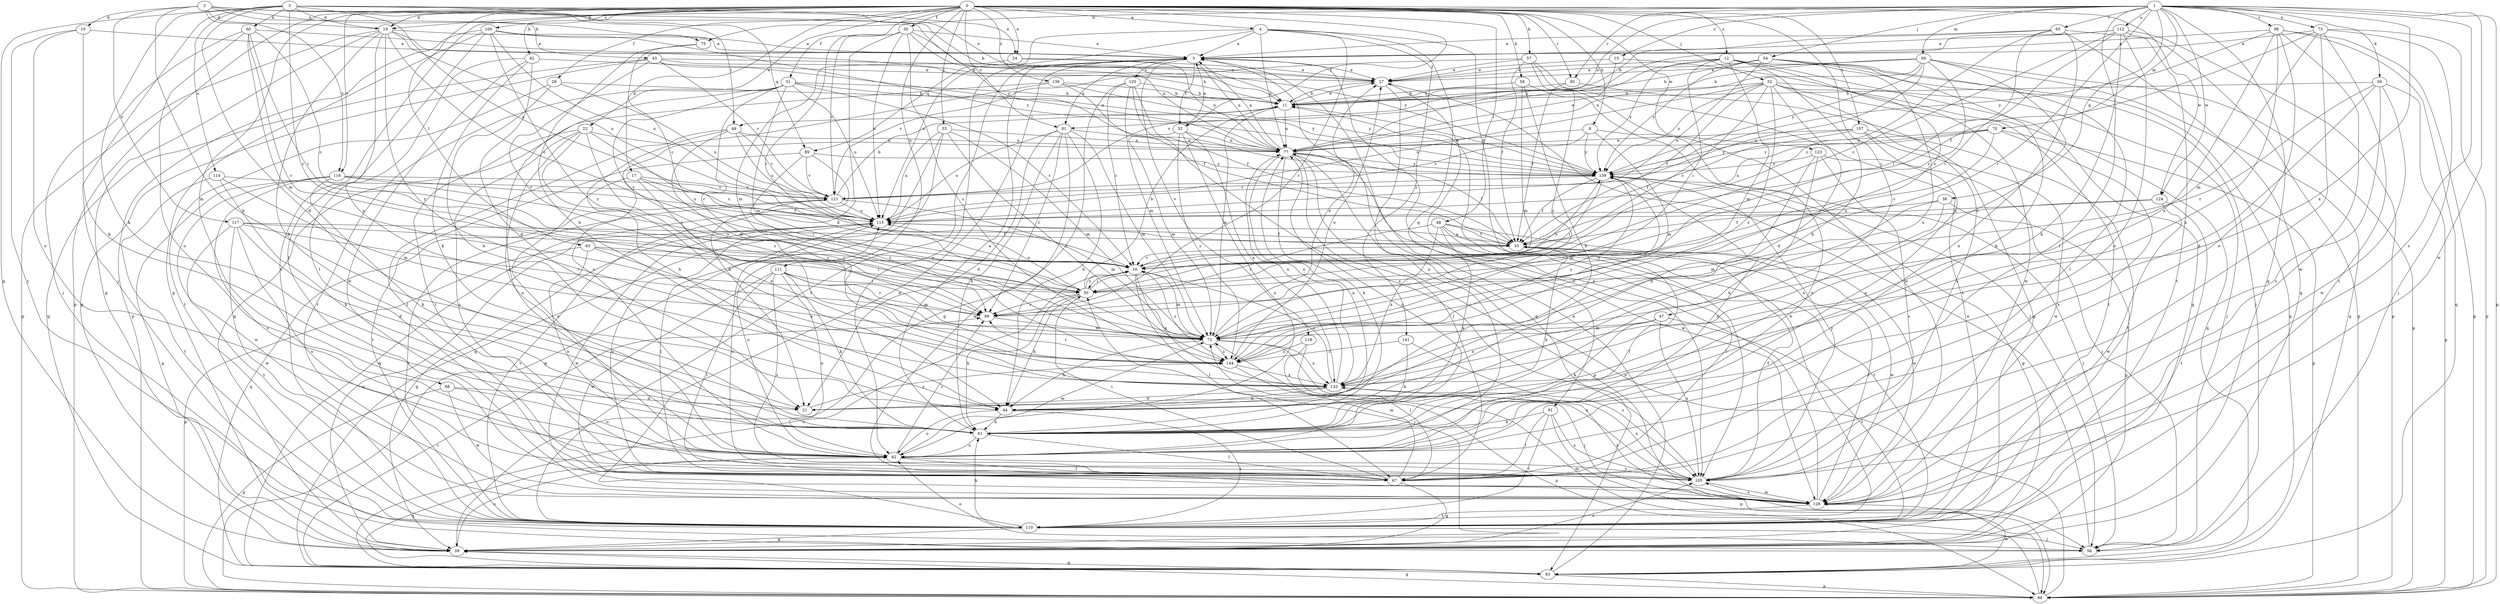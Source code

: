 strict digraph  {
0;
1;
2;
3;
4;
5;
8;
10;
11;
12;
15;
16;
17;
19;
21;
22;
24;
27;
29;
30;
31;
32;
33;
38;
39;
42;
43;
44;
47;
48;
49;
50;
52;
53;
54;
56;
57;
58;
59;
60;
61;
63;
65;
67;
68;
69;
70;
72;
73;
75;
77;
81;
82;
88;
89;
91;
93;
95;
98;
99;
100;
105;
107;
110;
111;
112;
114;
115;
116;
117;
118;
120;
121;
123;
124;
128;
133;
138;
139;
141;
144;
0 -> 4  [label=a];
0 -> 8  [label=b];
0 -> 12  [label=c];
0 -> 17  [label=d];
0 -> 19  [label=d];
0 -> 22  [label=e];
0 -> 24  [label=e];
0 -> 29  [label=f];
0 -> 30  [label=f];
0 -> 31  [label=f];
0 -> 32  [label=f];
0 -> 42  [label=h];
0 -> 47  [label=i];
0 -> 48  [label=i];
0 -> 52  [label=j];
0 -> 53  [label=j];
0 -> 57  [label=k];
0 -> 58  [label=k];
0 -> 63  [label=l];
0 -> 68  [label=m];
0 -> 81  [label=o];
0 -> 88  [label=p];
0 -> 95  [label=r];
0 -> 100  [label=s];
0 -> 107  [label=t];
0 -> 110  [label=t];
0 -> 111  [label=u];
0 -> 116  [label=v];
0 -> 123  [label=w];
0 -> 124  [label=w];
0 -> 138  [label=y];
1 -> 15  [label=c];
1 -> 19  [label=d];
1 -> 38  [label=g];
1 -> 39  [label=g];
1 -> 54  [label=j];
1 -> 59  [label=k];
1 -> 65  [label=l];
1 -> 67  [label=l];
1 -> 69  [label=m];
1 -> 70  [label=m];
1 -> 73  [label=n];
1 -> 75  [label=n];
1 -> 81  [label=o];
1 -> 88  [label=p];
1 -> 95  [label=r];
1 -> 98  [label=r];
1 -> 99  [label=r];
1 -> 105  [label=s];
1 -> 112  [label=u];
1 -> 124  [label=w];
1 -> 128  [label=w];
1 -> 133  [label=x];
2 -> 10  [label=b];
2 -> 11  [label=b];
2 -> 19  [label=d];
2 -> 43  [label=h];
2 -> 44  [label=h];
2 -> 49  [label=i];
2 -> 75  [label=n];
2 -> 116  [label=v];
2 -> 117  [label=v];
2 -> 139  [label=y];
3 -> 19  [label=d];
3 -> 21  [label=d];
3 -> 24  [label=e];
3 -> 27  [label=e];
3 -> 39  [label=g];
3 -> 56  [label=j];
3 -> 60  [label=k];
3 -> 61  [label=k];
3 -> 89  [label=q];
3 -> 99  [label=r];
3 -> 114  [label=u];
3 -> 115  [label=u];
4 -> 5  [label=a];
4 -> 77  [label=n];
4 -> 89  [label=q];
4 -> 91  [label=q];
4 -> 99  [label=r];
4 -> 105  [label=s];
4 -> 115  [label=u];
4 -> 141  [label=z];
5 -> 27  [label=e];
5 -> 32  [label=f];
5 -> 77  [label=n];
5 -> 81  [label=o];
5 -> 82  [label=o];
5 -> 93  [label=q];
5 -> 110  [label=t];
5 -> 118  [label=v];
5 -> 120  [label=v];
8 -> 72  [label=m];
8 -> 77  [label=n];
8 -> 82  [label=o];
8 -> 121  [label=v];
8 -> 139  [label=y];
10 -> 5  [label=a];
10 -> 61  [label=k];
10 -> 82  [label=o];
10 -> 110  [label=t];
11 -> 27  [label=e];
11 -> 49  [label=i];
11 -> 72  [label=m];
11 -> 77  [label=n];
12 -> 27  [label=e];
12 -> 39  [label=g];
12 -> 44  [label=h];
12 -> 50  [label=i];
12 -> 56  [label=j];
12 -> 72  [label=m];
12 -> 93  [label=q];
12 -> 121  [label=v];
12 -> 128  [label=w];
12 -> 139  [label=y];
15 -> 16  [label=c];
15 -> 27  [label=e];
15 -> 77  [label=n];
16 -> 50  [label=i];
16 -> 67  [label=l];
16 -> 72  [label=m];
16 -> 133  [label=x];
16 -> 144  [label=z];
17 -> 33  [label=f];
17 -> 50  [label=i];
17 -> 82  [label=o];
17 -> 121  [label=v];
17 -> 133  [label=x];
19 -> 5  [label=a];
19 -> 11  [label=b];
19 -> 16  [label=c];
19 -> 39  [label=g];
19 -> 61  [label=k];
19 -> 88  [label=p];
19 -> 115  [label=u];
19 -> 133  [label=x];
19 -> 144  [label=z];
21 -> 144  [label=z];
22 -> 16  [label=c];
22 -> 44  [label=h];
22 -> 67  [label=l];
22 -> 77  [label=n];
22 -> 82  [label=o];
22 -> 105  [label=s];
22 -> 144  [label=z];
24 -> 27  [label=e];
24 -> 72  [label=m];
24 -> 77  [label=n];
27 -> 11  [label=b];
27 -> 82  [label=o];
27 -> 105  [label=s];
29 -> 11  [label=b];
29 -> 44  [label=h];
29 -> 110  [label=t];
29 -> 115  [label=u];
30 -> 5  [label=a];
30 -> 21  [label=d];
30 -> 50  [label=i];
30 -> 77  [label=n];
30 -> 115  [label=u];
30 -> 121  [label=v];
30 -> 139  [label=y];
30 -> 144  [label=z];
31 -> 11  [label=b];
31 -> 16  [label=c];
31 -> 72  [label=m];
31 -> 82  [label=o];
31 -> 99  [label=r];
31 -> 110  [label=t];
31 -> 115  [label=u];
31 -> 133  [label=x];
31 -> 139  [label=y];
32 -> 5  [label=a];
32 -> 72  [label=m];
32 -> 77  [label=n];
32 -> 82  [label=o];
32 -> 133  [label=x];
32 -> 144  [label=z];
33 -> 16  [label=c];
33 -> 61  [label=k];
33 -> 115  [label=u];
33 -> 128  [label=w];
38 -> 39  [label=g];
38 -> 72  [label=m];
38 -> 115  [label=u];
38 -> 133  [label=x];
39 -> 50  [label=i];
39 -> 82  [label=o];
39 -> 93  [label=q];
39 -> 105  [label=s];
39 -> 115  [label=u];
42 -> 21  [label=d];
42 -> 27  [label=e];
42 -> 61  [label=k];
42 -> 67  [label=l];
42 -> 128  [label=w];
43 -> 11  [label=b];
43 -> 27  [label=e];
43 -> 39  [label=g];
43 -> 77  [label=n];
43 -> 93  [label=q];
43 -> 99  [label=r];
43 -> 121  [label=v];
44 -> 61  [label=k];
44 -> 82  [label=o];
44 -> 110  [label=t];
47 -> 61  [label=k];
47 -> 72  [label=m];
47 -> 105  [label=s];
47 -> 110  [label=t];
47 -> 133  [label=x];
48 -> 33  [label=f];
48 -> 61  [label=k];
48 -> 67  [label=l];
48 -> 99  [label=r];
48 -> 110  [label=t];
48 -> 128  [label=w];
48 -> 133  [label=x];
49 -> 44  [label=h];
49 -> 67  [label=l];
49 -> 72  [label=m];
49 -> 77  [label=n];
49 -> 115  [label=u];
49 -> 121  [label=v];
50 -> 11  [label=b];
50 -> 16  [label=c];
50 -> 44  [label=h];
50 -> 61  [label=k];
50 -> 99  [label=r];
50 -> 115  [label=u];
50 -> 139  [label=y];
52 -> 11  [label=b];
52 -> 16  [label=c];
52 -> 21  [label=d];
52 -> 33  [label=f];
52 -> 56  [label=j];
52 -> 93  [label=q];
52 -> 105  [label=s];
52 -> 110  [label=t];
52 -> 115  [label=u];
52 -> 139  [label=y];
52 -> 144  [label=z];
53 -> 72  [label=m];
53 -> 77  [label=n];
53 -> 88  [label=p];
53 -> 93  [label=q];
53 -> 115  [label=u];
53 -> 144  [label=z];
54 -> 11  [label=b];
54 -> 27  [label=e];
54 -> 61  [label=k];
54 -> 67  [label=l];
54 -> 115  [label=u];
54 -> 133  [label=x];
54 -> 139  [label=y];
56 -> 27  [label=e];
56 -> 82  [label=o];
57 -> 27  [label=e];
57 -> 33  [label=f];
57 -> 110  [label=t];
57 -> 121  [label=v];
57 -> 128  [label=w];
57 -> 144  [label=z];
58 -> 11  [label=b];
58 -> 44  [label=h];
58 -> 56  [label=j];
58 -> 72  [label=m];
59 -> 11  [label=b];
59 -> 21  [label=d];
59 -> 88  [label=p];
59 -> 99  [label=r];
59 -> 105  [label=s];
59 -> 128  [label=w];
60 -> 5  [label=a];
60 -> 16  [label=c];
60 -> 50  [label=i];
60 -> 56  [label=j];
60 -> 72  [label=m];
60 -> 82  [label=o];
60 -> 99  [label=r];
61 -> 5  [label=a];
61 -> 67  [label=l];
61 -> 77  [label=n];
61 -> 82  [label=o];
63 -> 16  [label=c];
63 -> 50  [label=i];
63 -> 82  [label=o];
63 -> 88  [label=p];
63 -> 133  [label=x];
65 -> 5  [label=a];
65 -> 11  [label=b];
65 -> 16  [label=c];
65 -> 39  [label=g];
65 -> 50  [label=i];
65 -> 82  [label=o];
65 -> 88  [label=p];
67 -> 39  [label=g];
67 -> 50  [label=i];
67 -> 72  [label=m];
67 -> 115  [label=u];
68 -> 21  [label=d];
68 -> 82  [label=o];
68 -> 88  [label=p];
68 -> 128  [label=w];
69 -> 11  [label=b];
69 -> 16  [label=c];
69 -> 27  [label=e];
69 -> 77  [label=n];
69 -> 88  [label=p];
69 -> 93  [label=q];
69 -> 115  [label=u];
69 -> 139  [label=y];
69 -> 144  [label=z];
70 -> 16  [label=c];
70 -> 77  [label=n];
70 -> 88  [label=p];
70 -> 105  [label=s];
70 -> 115  [label=u];
70 -> 139  [label=y];
72 -> 27  [label=e];
72 -> 44  [label=h];
72 -> 105  [label=s];
72 -> 133  [label=x];
72 -> 144  [label=z];
73 -> 5  [label=a];
73 -> 33  [label=f];
73 -> 56  [label=j];
73 -> 67  [label=l];
73 -> 72  [label=m];
73 -> 88  [label=p];
73 -> 110  [label=t];
75 -> 16  [label=c];
75 -> 44  [label=h];
77 -> 5  [label=a];
77 -> 33  [label=f];
77 -> 61  [label=k];
77 -> 67  [label=l];
77 -> 88  [label=p];
77 -> 128  [label=w];
77 -> 133  [label=x];
77 -> 139  [label=y];
81 -> 21  [label=d];
81 -> 44  [label=h];
81 -> 61  [label=k];
81 -> 72  [label=m];
81 -> 77  [label=n];
81 -> 99  [label=r];
81 -> 115  [label=u];
81 -> 128  [label=w];
82 -> 33  [label=f];
82 -> 67  [label=l];
82 -> 72  [label=m];
82 -> 77  [label=n];
82 -> 93  [label=q];
82 -> 99  [label=r];
82 -> 105  [label=s];
82 -> 115  [label=u];
82 -> 139  [label=y];
88 -> 39  [label=g];
88 -> 72  [label=m];
88 -> 77  [label=n];
89 -> 93  [label=q];
89 -> 110  [label=t];
89 -> 121  [label=v];
89 -> 139  [label=y];
89 -> 144  [label=z];
91 -> 61  [label=k];
91 -> 67  [label=l];
91 -> 88  [label=p];
91 -> 105  [label=s];
91 -> 110  [label=t];
93 -> 5  [label=a];
93 -> 16  [label=c];
93 -> 88  [label=p];
93 -> 99  [label=r];
93 -> 128  [label=w];
95 -> 11  [label=b];
95 -> 33  [label=f];
95 -> 39  [label=g];
98 -> 5  [label=a];
98 -> 44  [label=h];
98 -> 82  [label=o];
98 -> 88  [label=p];
98 -> 93  [label=q];
98 -> 128  [label=w];
98 -> 133  [label=x];
98 -> 139  [label=y];
99 -> 72  [label=m];
100 -> 5  [label=a];
100 -> 39  [label=g];
100 -> 67  [label=l];
100 -> 88  [label=p];
100 -> 115  [label=u];
100 -> 139  [label=y];
100 -> 144  [label=z];
105 -> 33  [label=f];
105 -> 115  [label=u];
105 -> 128  [label=w];
105 -> 133  [label=x];
105 -> 139  [label=y];
107 -> 33  [label=f];
107 -> 77  [label=n];
107 -> 82  [label=o];
107 -> 110  [label=t];
107 -> 128  [label=w];
107 -> 139  [label=y];
110 -> 5  [label=a];
110 -> 11  [label=b];
110 -> 39  [label=g];
110 -> 56  [label=j];
110 -> 61  [label=k];
110 -> 121  [label=v];
111 -> 50  [label=i];
111 -> 61  [label=k];
111 -> 67  [label=l];
111 -> 72  [label=m];
111 -> 82  [label=o];
111 -> 99  [label=r];
111 -> 105  [label=s];
111 -> 128  [label=w];
112 -> 5  [label=a];
112 -> 16  [label=c];
112 -> 50  [label=i];
112 -> 61  [label=k];
112 -> 77  [label=n];
112 -> 82  [label=o];
112 -> 88  [label=p];
112 -> 110  [label=t];
114 -> 61  [label=k];
114 -> 72  [label=m];
114 -> 110  [label=t];
114 -> 121  [label=v];
115 -> 33  [label=f];
115 -> 39  [label=g];
115 -> 67  [label=l];
115 -> 128  [label=w];
116 -> 16  [label=c];
116 -> 39  [label=g];
116 -> 61  [label=k];
116 -> 105  [label=s];
116 -> 115  [label=u];
116 -> 121  [label=v];
116 -> 128  [label=w];
117 -> 21  [label=d];
117 -> 33  [label=f];
117 -> 50  [label=i];
117 -> 99  [label=r];
117 -> 105  [label=s];
117 -> 110  [label=t];
117 -> 128  [label=w];
118 -> 56  [label=j];
118 -> 67  [label=l];
118 -> 144  [label=z];
120 -> 11  [label=b];
120 -> 16  [label=c];
120 -> 33  [label=f];
120 -> 39  [label=g];
120 -> 72  [label=m];
120 -> 105  [label=s];
121 -> 11  [label=b];
121 -> 72  [label=m];
121 -> 93  [label=q];
121 -> 110  [label=t];
121 -> 115  [label=u];
123 -> 44  [label=h];
123 -> 56  [label=j];
123 -> 61  [label=k];
123 -> 105  [label=s];
123 -> 139  [label=y];
124 -> 33  [label=f];
124 -> 110  [label=t];
124 -> 115  [label=u];
124 -> 128  [label=w];
128 -> 5  [label=a];
128 -> 33  [label=f];
128 -> 105  [label=s];
128 -> 110  [label=t];
128 -> 133  [label=x];
133 -> 16  [label=c];
133 -> 21  [label=d];
133 -> 44  [label=h];
133 -> 77  [label=n];
138 -> 11  [label=b];
138 -> 33  [label=f];
138 -> 39  [label=g];
138 -> 82  [label=o];
138 -> 139  [label=y];
139 -> 11  [label=b];
139 -> 33  [label=f];
139 -> 39  [label=g];
139 -> 50  [label=i];
139 -> 56  [label=j];
139 -> 72  [label=m];
139 -> 121  [label=v];
141 -> 61  [label=k];
141 -> 105  [label=s];
141 -> 144  [label=z];
144 -> 27  [label=e];
144 -> 88  [label=p];
144 -> 99  [label=r];
144 -> 133  [label=x];
144 -> 139  [label=y];
}

